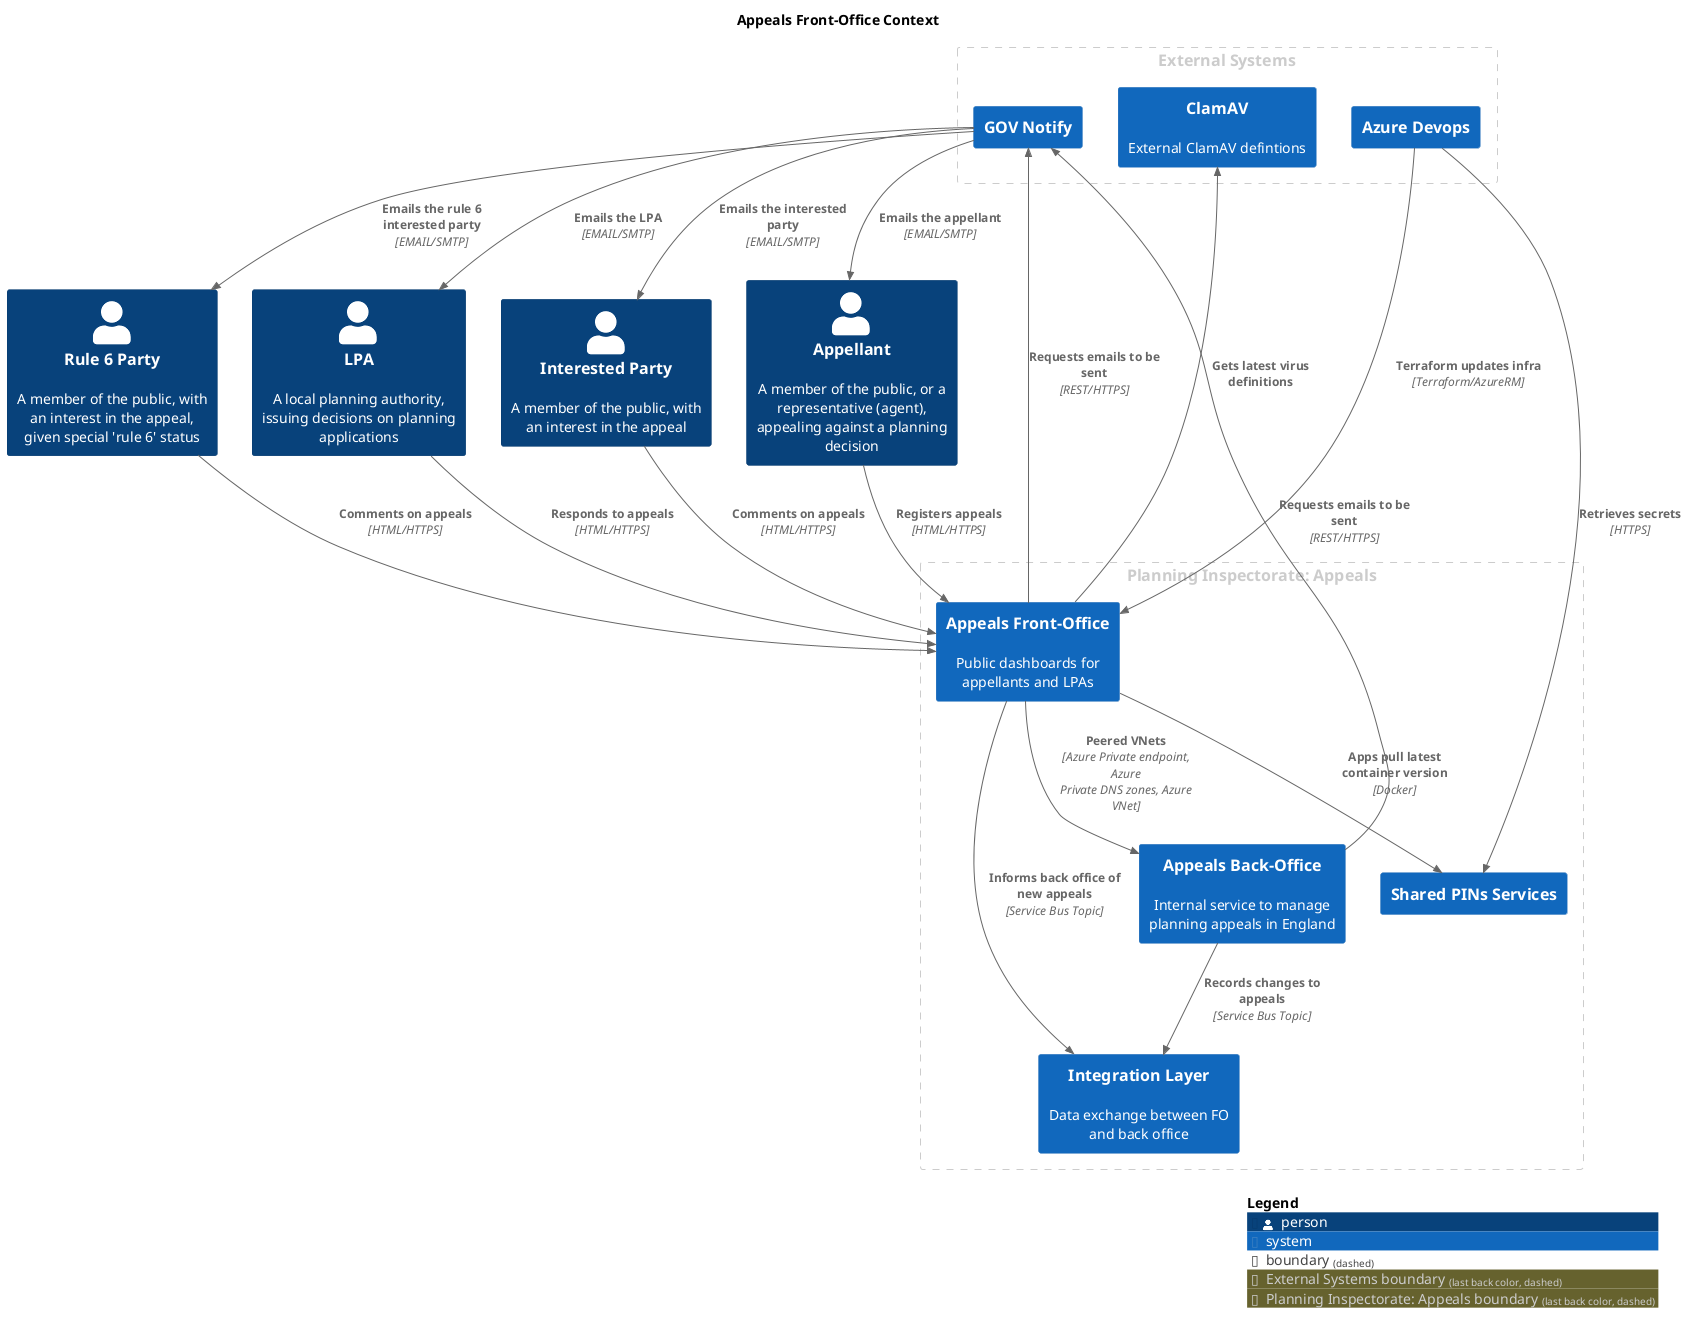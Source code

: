 @startuml
set separator none
title Appeals Front-Office Context

top to bottom direction

!include <C4/C4>
!include <C4/C4_Context>

AddBoundaryTag("External Systems", $borderColor="#cccccc", $fontColor="#cccccc", $borderStyle="dashed")
Boundary(group_1, "External Systems", $tags="External Systems") {
  System(GOVNotify, "GOV Notify", $descr="", $tags="", $link="")
  System(ClamAV, "ClamAV", $descr="External ClamAV defintions", $tags="", $link="")
  System(AzureDevops, "Azure Devops", $descr="", $tags="", $link="")
}

AddBoundaryTag("Planning Inspectorate: Appeals", $borderColor="#cccccc", $fontColor="#cccccc", $borderStyle="dashed")
Boundary(group_2, "Planning Inspectorate: Appeals", $tags="Planning Inspectorate: Appeals") {
  System(AppealsFrontOffice, "Appeals Front-Office", $descr="Public dashboards for appellants and LPAs", $tags="", $link="")
  System(AppealsBackOffice, "Appeals Back-Office", $descr="Internal service to manage planning appeals in England", $tags="", $link="")
  System(IntegrationLayer, "Integration Layer", $descr="Data exchange between FO and back office", $tags="", $link="")
  System(SharedPINsServices, "Shared PINs Services", $descr="", $tags="", $link="")
}

Person(LPA, "LPA", $descr="A local planning authority, issuing decisions on planning applications", $tags="", $link="")
Person(Appellant, "Appellant", $descr="A member of the public, or a representative (agent), appealing against a planning decision", $tags="", $link="")
Person(InterestedParty, "Interested Party", $descr="A member of the public, with an interest in the appeal", $tags="", $link="")
Person(Rule6Party, "Rule 6 Party", $descr="A member of the public, with an interest in the appeal, given special 'rule 6' status", $tags="", $link="")

Rel(AppealsFrontOffice, GOVNotify, "Requests emails to be sent", $techn="REST/HTTPS", $tags="", $link="")
Rel(AppealsBackOffice, GOVNotify, "Requests emails to be sent", $techn="REST/HTTPS", $tags="", $link="")
Rel(GOVNotify, LPA, "Emails the LPA", $techn="EMAIL/SMTP", $tags="", $link="")
Rel(GOVNotify, Appellant, "Emails the appellant", $techn="EMAIL/SMTP", $tags="", $link="")
Rel(GOVNotify, InterestedParty, "Emails the interested party", $techn="EMAIL/SMTP", $tags="", $link="")
Rel(GOVNotify, Rule6Party, "Emails the rule 6 interested party", $techn="EMAIL/SMTP", $tags="", $link="")
Rel(AppealsFrontOffice, ClamAV, "Gets latest virus definitions", $techn="", $tags="", $link="")
Rel(AppealsBackOffice, IntegrationLayer, "Records changes to appeals", $techn="Service Bus Topic", $tags="", $link="")
Rel(AzureDevops, SharedPINsServices, "Retrieves secrets", $techn="HTTPS", $tags="", $link="")
Rel(AppealsFrontOffice, SharedPINsServices, "Apps pull latest container version", $techn="Docker", $tags="", $link="")
Rel(AzureDevops, AppealsFrontOffice, "Terraform updates infra", $techn="Terraform/AzureRM", $tags="", $link="")
Rel(Appellant, AppealsFrontOffice, "Registers appeals", $techn="HTML/HTTPS", $tags="", $link="")
Rel(LPA, AppealsFrontOffice, "Responds to appeals", $techn="HTML/HTTPS", $tags="", $link="")
Rel(InterestedParty, AppealsFrontOffice, "Comments on appeals", $techn="HTML/HTTPS", $tags="", $link="")
Rel(Rule6Party, AppealsFrontOffice, "Comments on appeals", $techn="HTML/HTTPS", $tags="", $link="")
Rel(AppealsFrontOffice, AppealsBackOffice, "Peered VNets", $techn="Azure Private endpoint, Azure Private DNS zones, Azure VNet", $tags="", $link="")
Rel(AppealsFrontOffice, IntegrationLayer, "Informs back office of new appeals", $techn="Service Bus Topic", $tags="", $link="")

SHOW_LEGEND(true)
@enduml